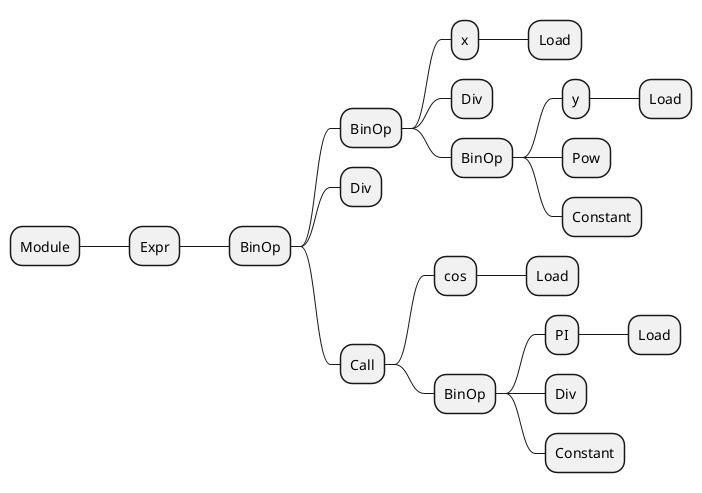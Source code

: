 @startmindmap
'  x / y**2 /cos(PI/2)
* Module
** Expr
*** BinOp
**** BinOp
***** x
****** Load
***** Div
***** BinOp
****** y
******* Load
****** Pow
****** Constant
**** Div
**** Call
***** cos
****** Load
***** BinOp
****** PI
******* Load
****** Div
****** Constant
@endmindmap